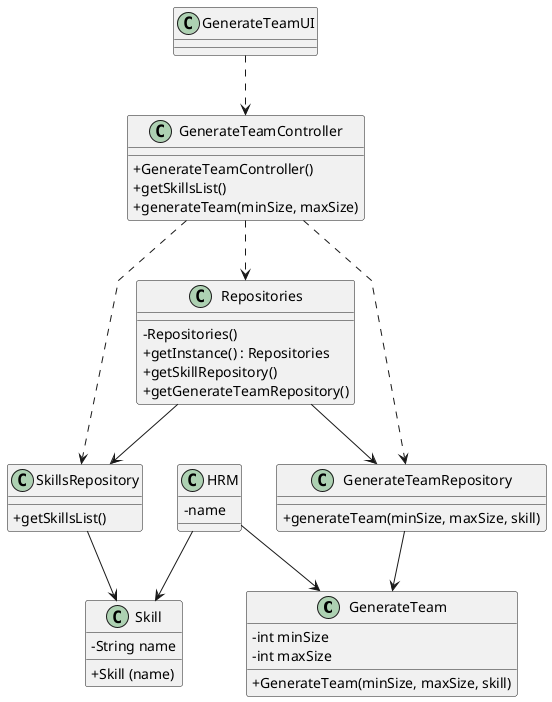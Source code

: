 @startuml
skinparam packageStyle rectangle
skinparam shadowing false
skinparam linetype polyline

skinparam classAttributeIconSize 0

'left to right direction

class GenerateTeam {
    - int minSize
    - int maxSize

    + GenerateTeam(minSize, maxSize, skill)

}

class Skill {
    - String name
    + Skill (name)

}

class SkillsRepository {
    + getSkillsList()
}

class GenerateTeamRepository {
    + generateTeam(minSize, maxSize, skill)
}

class Repositories {
    - Repositories()
    + getInstance() : Repositories
    + getSkillRepository()
    + getGenerateTeamRepository()
}


class HRM {
    - name
}

class GenerateTeamController {
    + GenerateTeamController()
    + getSkillsList()
    + generateTeam(minSize, maxSize)
}

class GenerateTeamUI {
}

GenerateTeamUI ..> GenerateTeamController
GenerateTeamController ..> Repositories
GenerateTeamController ..> GenerateTeamRepository
GenerateTeamController ..> SkillsRepository
Repositories --> GenerateTeamRepository
Repositories --> SkillsRepository
HRM --> GenerateTeam
HRM --> Skill
GenerateTeamRepository --> GenerateTeam
SkillsRepository --> Skill



@enduml